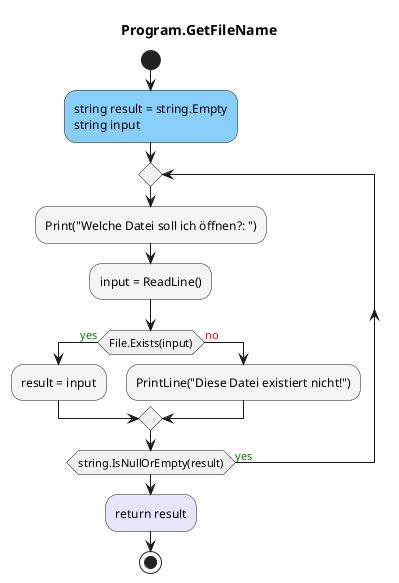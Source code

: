 @startuml Program.GetFileName
title Program.GetFileName
start
#LightSkyBlue:string result = string.Empty\nstring input;
repeat
        #WhiteSmoke:Print("Welche Datei soll ich öffnen?: ");
        #WhiteSmoke:input = ReadLine();
        if (File.Exists(input)) then (<color:green>yes)
                #WhiteSmoke:result = input;
            else (<color:red>no)
                    #WhiteSmoke:PrintLine("Diese Datei existiert nicht!");
        endif
repeat while (string.IsNullOrEmpty(result)) is (<color:green>yes)
#Lavender:return result;
stop
@enduml

